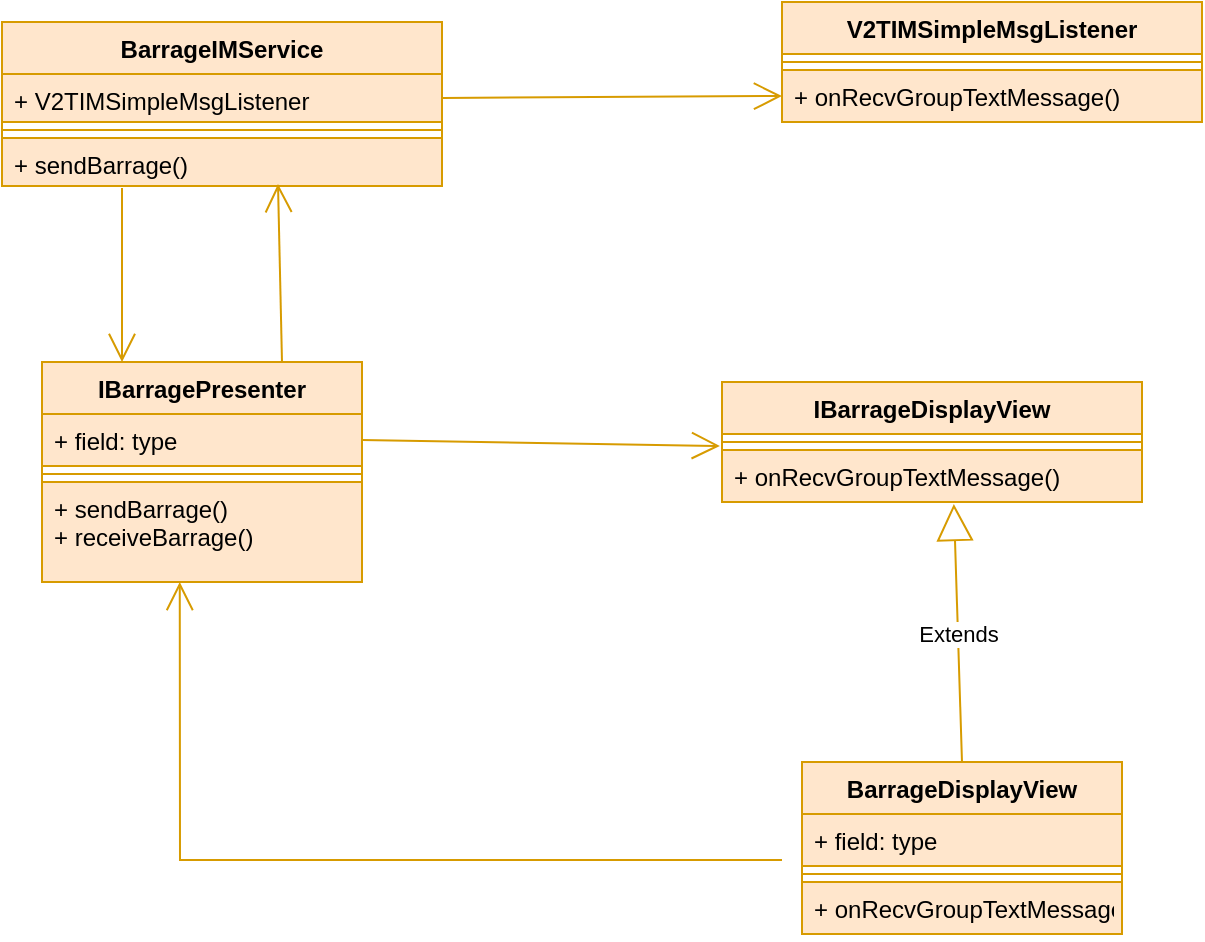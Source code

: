 <mxfile version="22.1.3" type="github">
  <diagram name="第 1 页" id="IBhxvfkGAeg1p5E4bXM3">
    <mxGraphModel dx="2074" dy="1059" grid="1" gridSize="10" guides="1" tooltips="1" connect="1" arrows="1" fold="1" page="1" pageScale="1" pageWidth="827" pageHeight="1169" math="0" shadow="0">
      <root>
        <mxCell id="0" />
        <mxCell id="1" parent="0" />
        <mxCell id="6ni6ROQNfi7pwdVgRZrK-12" value="V2TIMSimpleMsgListener" style="swimlane;fontStyle=1;align=center;verticalAlign=top;childLayout=stackLayout;horizontal=1;startSize=26;horizontalStack=0;resizeParent=1;resizeParentMax=0;resizeLast=0;collapsible=1;marginBottom=0;whiteSpace=wrap;html=1;fillColor=#ffe6cc;strokeColor=#d79b00;" vertex="1" parent="1">
          <mxGeometry x="570" y="280" width="210" height="60" as="geometry" />
        </mxCell>
        <mxCell id="6ni6ROQNfi7pwdVgRZrK-14" value="" style="line;strokeWidth=1;fillColor=#ffe6cc;align=left;verticalAlign=middle;spacingTop=-1;spacingLeft=3;spacingRight=3;rotatable=0;labelPosition=right;points=[];portConstraint=eastwest;strokeColor=#d79b00;" vertex="1" parent="6ni6ROQNfi7pwdVgRZrK-12">
          <mxGeometry y="26" width="210" height="8" as="geometry" />
        </mxCell>
        <mxCell id="6ni6ROQNfi7pwdVgRZrK-15" value="+&amp;nbsp;onRecvGroupTextMessage()" style="text;strokeColor=#d79b00;fillColor=#ffe6cc;align=left;verticalAlign=top;spacingLeft=4;spacingRight=4;overflow=hidden;rotatable=0;points=[[0,0.5],[1,0.5]];portConstraint=eastwest;whiteSpace=wrap;html=1;" vertex="1" parent="6ni6ROQNfi7pwdVgRZrK-12">
          <mxGeometry y="34" width="210" height="26" as="geometry" />
        </mxCell>
        <mxCell id="6ni6ROQNfi7pwdVgRZrK-21" value="BarrageIMService" style="swimlane;fontStyle=1;align=center;verticalAlign=top;childLayout=stackLayout;horizontal=1;startSize=26;horizontalStack=0;resizeParent=1;resizeParentMax=0;resizeLast=0;collapsible=1;marginBottom=0;whiteSpace=wrap;html=1;fillColor=#ffe6cc;strokeColor=#d79b00;" vertex="1" parent="1">
          <mxGeometry x="180" y="290" width="220" height="82" as="geometry" />
        </mxCell>
        <mxCell id="6ni6ROQNfi7pwdVgRZrK-22" value="+&amp;nbsp;V2TIMSimpleMsgListener" style="text;strokeColor=#d79b00;fillColor=#ffe6cc;align=left;verticalAlign=top;spacingLeft=4;spacingRight=4;overflow=hidden;rotatable=0;points=[[0,0.5],[1,0.5]];portConstraint=eastwest;whiteSpace=wrap;html=1;" vertex="1" parent="6ni6ROQNfi7pwdVgRZrK-21">
          <mxGeometry y="26" width="220" height="24" as="geometry" />
        </mxCell>
        <mxCell id="6ni6ROQNfi7pwdVgRZrK-23" value="" style="line;strokeWidth=1;fillColor=#ffe6cc;align=left;verticalAlign=middle;spacingTop=-1;spacingLeft=3;spacingRight=3;rotatable=0;labelPosition=right;points=[];portConstraint=eastwest;strokeColor=#d79b00;" vertex="1" parent="6ni6ROQNfi7pwdVgRZrK-21">
          <mxGeometry y="50" width="220" height="8" as="geometry" />
        </mxCell>
        <mxCell id="6ni6ROQNfi7pwdVgRZrK-24" value="+&amp;nbsp;sendBarrage()" style="text;strokeColor=#d79b00;fillColor=#ffe6cc;align=left;verticalAlign=top;spacingLeft=4;spacingRight=4;overflow=hidden;rotatable=0;points=[[0,0.5],[1,0.5]];portConstraint=eastwest;whiteSpace=wrap;html=1;" vertex="1" parent="6ni6ROQNfi7pwdVgRZrK-21">
          <mxGeometry y="58" width="220" height="24" as="geometry" />
        </mxCell>
        <mxCell id="6ni6ROQNfi7pwdVgRZrK-25" value="" style="endArrow=open;endFill=1;endSize=12;html=1;rounded=0;exitX=1;exitY=0.5;exitDx=0;exitDy=0;entryX=0;entryY=0.5;entryDx=0;entryDy=0;fillColor=#ffe6cc;strokeColor=#d79b00;" edge="1" parent="1" source="6ni6ROQNfi7pwdVgRZrK-22" target="6ni6ROQNfi7pwdVgRZrK-15">
          <mxGeometry width="160" relative="1" as="geometry">
            <mxPoint x="400" y="339" as="sourcePoint" />
            <mxPoint x="490" y="330" as="targetPoint" />
          </mxGeometry>
        </mxCell>
        <mxCell id="6ni6ROQNfi7pwdVgRZrK-26" value="IBarragePresenter" style="swimlane;fontStyle=1;align=center;verticalAlign=top;childLayout=stackLayout;horizontal=1;startSize=26;horizontalStack=0;resizeParent=1;resizeParentMax=0;resizeLast=0;collapsible=1;marginBottom=0;whiteSpace=wrap;html=1;fillColor=#ffe6cc;strokeColor=#d79b00;" vertex="1" parent="1">
          <mxGeometry x="200" y="460" width="160" height="110" as="geometry" />
        </mxCell>
        <mxCell id="6ni6ROQNfi7pwdVgRZrK-27" value="+ field: type" style="text;strokeColor=#d79b00;fillColor=#ffe6cc;align=left;verticalAlign=top;spacingLeft=4;spacingRight=4;overflow=hidden;rotatable=0;points=[[0,0.5],[1,0.5]];portConstraint=eastwest;whiteSpace=wrap;html=1;" vertex="1" parent="6ni6ROQNfi7pwdVgRZrK-26">
          <mxGeometry y="26" width="160" height="26" as="geometry" />
        </mxCell>
        <mxCell id="6ni6ROQNfi7pwdVgRZrK-28" value="" style="line;strokeWidth=1;fillColor=#ffe6cc;align=left;verticalAlign=middle;spacingTop=-1;spacingLeft=3;spacingRight=3;rotatable=0;labelPosition=right;points=[];portConstraint=eastwest;strokeColor=#d79b00;" vertex="1" parent="6ni6ROQNfi7pwdVgRZrK-26">
          <mxGeometry y="52" width="160" height="8" as="geometry" />
        </mxCell>
        <mxCell id="6ni6ROQNfi7pwdVgRZrK-29" value="+&amp;nbsp;sendBarrage()&lt;br&gt;+&amp;nbsp;receiveBarrage()" style="text;strokeColor=#d79b00;fillColor=#ffe6cc;align=left;verticalAlign=top;spacingLeft=4;spacingRight=4;overflow=hidden;rotatable=0;points=[[0,0.5],[1,0.5]];portConstraint=eastwest;whiteSpace=wrap;html=1;" vertex="1" parent="6ni6ROQNfi7pwdVgRZrK-26">
          <mxGeometry y="60" width="160" height="50" as="geometry" />
        </mxCell>
        <mxCell id="6ni6ROQNfi7pwdVgRZrK-30" value="" style="endArrow=open;endFill=1;endSize=12;html=1;rounded=0;fillColor=#ffe6cc;strokeColor=#d79b00;entryX=0.25;entryY=0;entryDx=0;entryDy=0;" edge="1" parent="1" target="6ni6ROQNfi7pwdVgRZrK-26">
          <mxGeometry width="160" relative="1" as="geometry">
            <mxPoint x="240" y="373" as="sourcePoint" />
            <mxPoint x="243" y="410" as="targetPoint" />
          </mxGeometry>
        </mxCell>
        <mxCell id="6ni6ROQNfi7pwdVgRZrK-31" value="" style="endArrow=open;endFill=1;endSize=12;html=1;rounded=0;exitX=0.75;exitY=0;exitDx=0;exitDy=0;fillColor=#ffe6cc;strokeColor=#d79b00;" edge="1" parent="1" source="6ni6ROQNfi7pwdVgRZrK-26">
          <mxGeometry width="160" relative="1" as="geometry">
            <mxPoint x="253" y="383" as="sourcePoint" />
            <mxPoint x="318" y="371" as="targetPoint" />
          </mxGeometry>
        </mxCell>
        <mxCell id="6ni6ROQNfi7pwdVgRZrK-32" value="IBarrageDisplayView" style="swimlane;fontStyle=1;align=center;verticalAlign=top;childLayout=stackLayout;horizontal=1;startSize=26;horizontalStack=0;resizeParent=1;resizeParentMax=0;resizeLast=0;collapsible=1;marginBottom=0;whiteSpace=wrap;html=1;fillColor=#ffe6cc;strokeColor=#d79b00;" vertex="1" parent="1">
          <mxGeometry x="540" y="470" width="210" height="60" as="geometry" />
        </mxCell>
        <mxCell id="6ni6ROQNfi7pwdVgRZrK-33" value="" style="line;strokeWidth=1;fillColor=#ffe6cc;align=left;verticalAlign=middle;spacingTop=-1;spacingLeft=3;spacingRight=3;rotatable=0;labelPosition=right;points=[];portConstraint=eastwest;strokeColor=#d79b00;" vertex="1" parent="6ni6ROQNfi7pwdVgRZrK-32">
          <mxGeometry y="26" width="210" height="8" as="geometry" />
        </mxCell>
        <mxCell id="6ni6ROQNfi7pwdVgRZrK-34" value="+&amp;nbsp;onRecvGroupTextMessage()" style="text;strokeColor=#d79b00;fillColor=#ffe6cc;align=left;verticalAlign=top;spacingLeft=4;spacingRight=4;overflow=hidden;rotatable=0;points=[[0,0.5],[1,0.5]];portConstraint=eastwest;whiteSpace=wrap;html=1;" vertex="1" parent="6ni6ROQNfi7pwdVgRZrK-32">
          <mxGeometry y="34" width="210" height="26" as="geometry" />
        </mxCell>
        <mxCell id="6ni6ROQNfi7pwdVgRZrK-35" value="" style="endArrow=open;endFill=1;endSize=12;html=1;rounded=0;exitX=1;exitY=0.5;exitDx=0;exitDy=0;entryX=-0.005;entryY=-0.077;entryDx=0;entryDy=0;entryPerimeter=0;fillColor=#ffe6cc;strokeColor=#d79b00;" edge="1" parent="1" source="6ni6ROQNfi7pwdVgRZrK-27" target="6ni6ROQNfi7pwdVgRZrK-34">
          <mxGeometry width="160" relative="1" as="geometry">
            <mxPoint x="380" y="540" as="sourcePoint" />
            <mxPoint x="540" y="540" as="targetPoint" />
          </mxGeometry>
        </mxCell>
        <mxCell id="6ni6ROQNfi7pwdVgRZrK-36" value="BarrageDisplayView" style="swimlane;fontStyle=1;align=center;verticalAlign=top;childLayout=stackLayout;horizontal=1;startSize=26;horizontalStack=0;resizeParent=1;resizeParentMax=0;resizeLast=0;collapsible=1;marginBottom=0;whiteSpace=wrap;html=1;fillColor=#ffe6cc;strokeColor=#d79b00;" vertex="1" parent="1">
          <mxGeometry x="580" y="660" width="160" height="86" as="geometry" />
        </mxCell>
        <mxCell id="6ni6ROQNfi7pwdVgRZrK-37" value="+ field: type" style="text;strokeColor=#d79b00;fillColor=#ffe6cc;align=left;verticalAlign=top;spacingLeft=4;spacingRight=4;overflow=hidden;rotatable=0;points=[[0,0.5],[1,0.5]];portConstraint=eastwest;whiteSpace=wrap;html=1;" vertex="1" parent="6ni6ROQNfi7pwdVgRZrK-36">
          <mxGeometry y="26" width="160" height="26" as="geometry" />
        </mxCell>
        <mxCell id="6ni6ROQNfi7pwdVgRZrK-38" value="" style="line;strokeWidth=1;fillColor=#ffe6cc;align=left;verticalAlign=middle;spacingTop=-1;spacingLeft=3;spacingRight=3;rotatable=0;labelPosition=right;points=[];portConstraint=eastwest;strokeColor=#d79b00;" vertex="1" parent="6ni6ROQNfi7pwdVgRZrK-36">
          <mxGeometry y="52" width="160" height="8" as="geometry" />
        </mxCell>
        <mxCell id="6ni6ROQNfi7pwdVgRZrK-39" value="+&amp;nbsp;onRecvGroupTextMessage()" style="text;strokeColor=#d79b00;fillColor=#ffe6cc;align=left;verticalAlign=top;spacingLeft=4;spacingRight=4;overflow=hidden;rotatable=0;points=[[0,0.5],[1,0.5]];portConstraint=eastwest;whiteSpace=wrap;html=1;" vertex="1" parent="6ni6ROQNfi7pwdVgRZrK-36">
          <mxGeometry y="60" width="160" height="26" as="geometry" />
        </mxCell>
        <mxCell id="6ni6ROQNfi7pwdVgRZrK-43" value="Extends" style="endArrow=block;endSize=16;endFill=0;html=1;rounded=0;exitX=0.5;exitY=0;exitDx=0;exitDy=0;entryX=0.552;entryY=1.038;entryDx=0;entryDy=0;entryPerimeter=0;fillColor=#ffe6cc;strokeColor=#d79b00;" edge="1" parent="1" source="6ni6ROQNfi7pwdVgRZrK-36" target="6ni6ROQNfi7pwdVgRZrK-34">
          <mxGeometry width="160" relative="1" as="geometry">
            <mxPoint x="520" y="585" as="sourcePoint" />
            <mxPoint x="680" y="585" as="targetPoint" />
          </mxGeometry>
        </mxCell>
        <mxCell id="6ni6ROQNfi7pwdVgRZrK-44" value="" style="endArrow=open;endFill=1;endSize=12;html=1;rounded=0;exitX=-0.012;exitY=0.885;exitDx=0;exitDy=0;entryX=0.481;entryY=1;entryDx=0;entryDy=0;entryPerimeter=0;exitPerimeter=0;fillColor=#ffe6cc;strokeColor=#d79b00;" edge="1" parent="1">
          <mxGeometry width="160" relative="1" as="geometry">
            <mxPoint x="570.0" y="709.01" as="sourcePoint" />
            <mxPoint x="268.88" y="570" as="targetPoint" />
            <Array as="points">
              <mxPoint x="269" y="709" />
            </Array>
          </mxGeometry>
        </mxCell>
      </root>
    </mxGraphModel>
  </diagram>
</mxfile>
